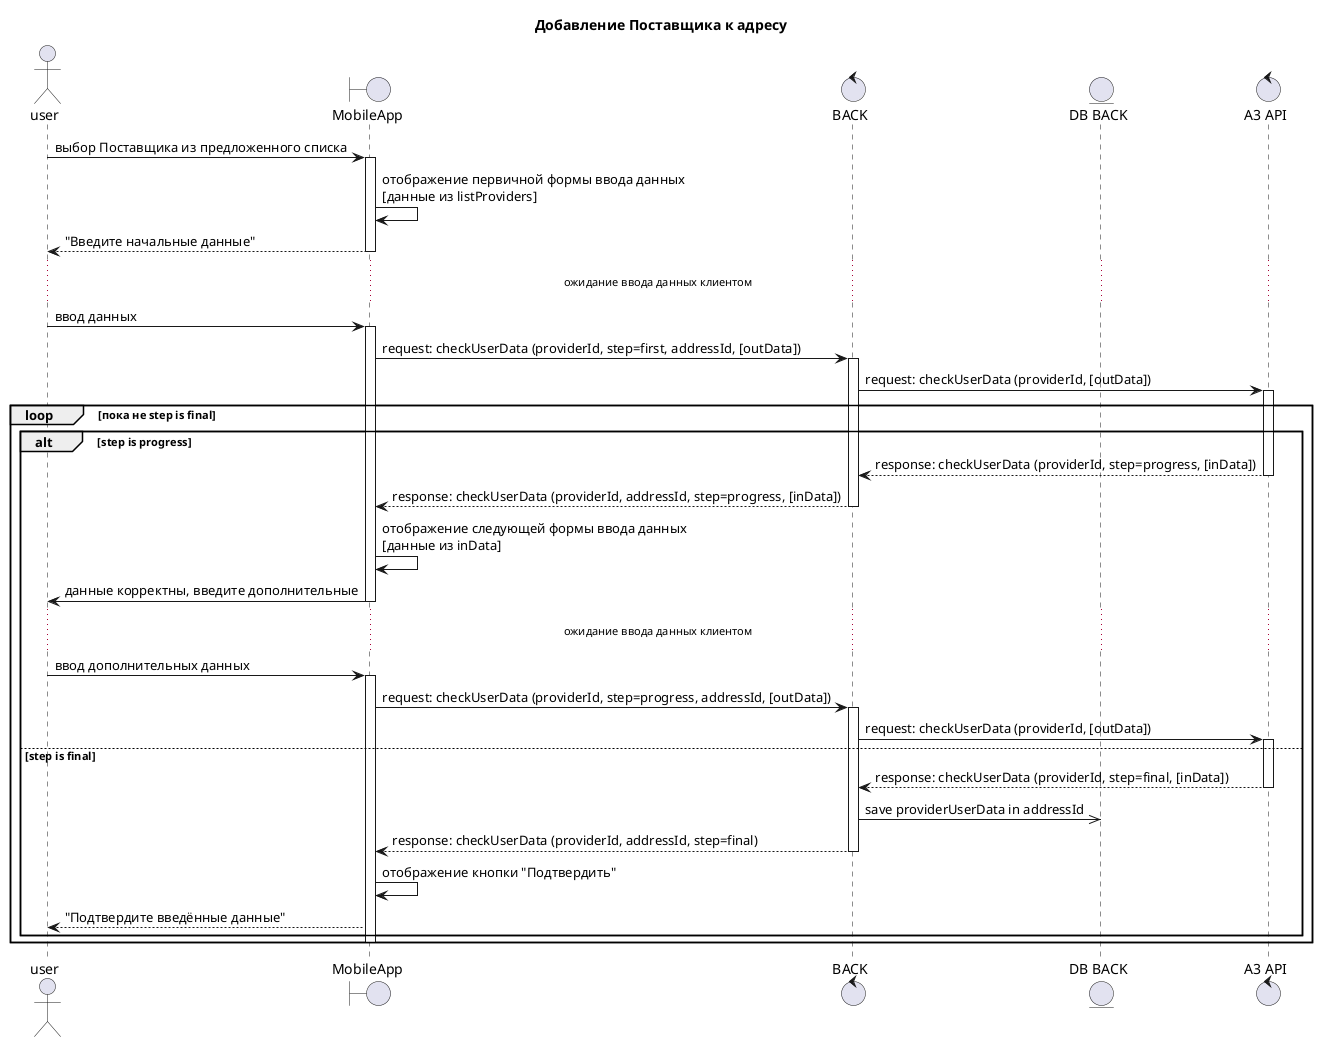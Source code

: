 @startuml
title "Добавление Поставщика к адресу"
actor user
boundary "MobileApp" as mobapp
control "BACK" as back
entity "DB BACK" as db
control "A3 API" as a3
' сделать альтернативу с вводом данных в полях из выпадающего списка при нажатии на отдельного Поставщика

user -> mobapp : выбор Поставщика из предложенного списка
activate mobapp
    mobapp -> mobapp : отображение первичной формы ввода данных\n[данные из listProviders]
    mobapp --> user : "Введите начальные данные"
deactivate mobapp

...ожидание ввода данных клиентом...

user -> mobapp : ввод данных
activate mobapp
    mobapp -> back : request: checkUserData (providerId, step=first, addressId, [outData])
    activate back
        back -> a3 : request: checkUserData (providerId, [outData])
        activate a3
loop пока не step is final

alt step is progress
            a3 --> back : response: checkUserData (providerId, step=progress, [inData])
        deactivate a3
        back --> mobapp : response: checkUserData (providerId, addressId, step=progress, [inData])
    deactivate back
    mobapp -> mobapp: отображение следующей формы ввода данных\n[данные из inData]
    mobapp -> user : данные корректны, введите дополнительные
deactivate mobapp

...ожидание ввода данных клиентом...

user -> mobapp : ввод дополнительных данных
activate mobapp
    mobapp -> back : request: checkUserData (providerId, step=progress, addressId, [outData])
    activate back
        back -> a3 : request: checkUserData (providerId, [outData])

else step is final
            activate a3
                a3 --> back : response: checkUserData (providerId, step=final, [inData])
            deactivate a3
            back ->> db : save providerUserData in addressId
            back --> mobapp : response: checkUserData (providerId, addressId, step=final)
        deactivate back
    mobapp -> mobapp : отображение кнопки "Подтвердить"
    mobapp --> user : "Подтвердите введённые данные"
end

deactivate mobapp

end
@enduml
